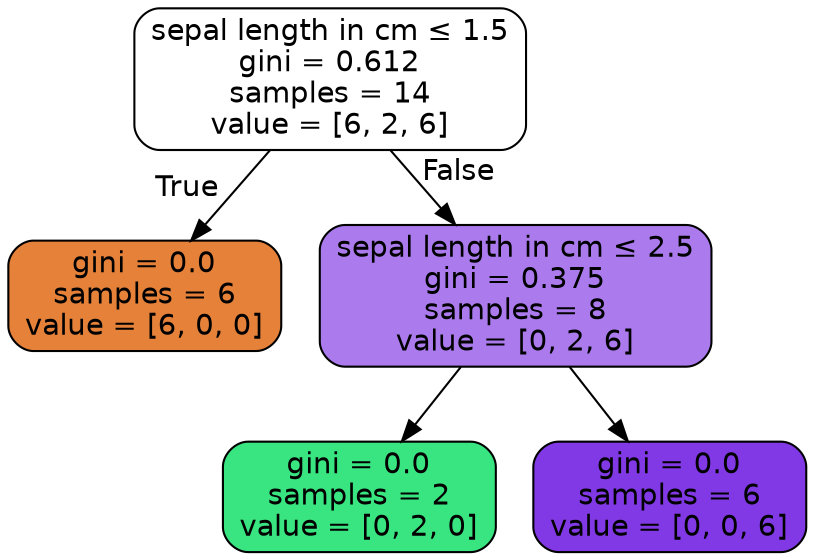 digraph Tree {
node [shape=box, style="filled, rounded", color="black", fontname="helvetica"] ;
edge [fontname="helvetica"] ;
0 [label=<sepal length in cm &le; 1.5<br/>gini = 0.612<br/>samples = 14<br/>value = [6, 2, 6]>, fillcolor="#ffffff"] ;
1 [label=<gini = 0.0<br/>samples = 6<br/>value = [6, 0, 0]>, fillcolor="#e58139"] ;
0 -> 1 [labeldistance=2.5, labelangle=45, headlabel="True"] ;
2 [label=<sepal length in cm &le; 2.5<br/>gini = 0.375<br/>samples = 8<br/>value = [0, 2, 6]>, fillcolor="#ab7bee"] ;
0 -> 2 [labeldistance=2.5, labelangle=-45, headlabel="False"] ;
3 [label=<gini = 0.0<br/>samples = 2<br/>value = [0, 2, 0]>, fillcolor="#39e581"] ;
2 -> 3 ;
4 [label=<gini = 0.0<br/>samples = 6<br/>value = [0, 0, 6]>, fillcolor="#8139e5"] ;
2 -> 4 ;
}